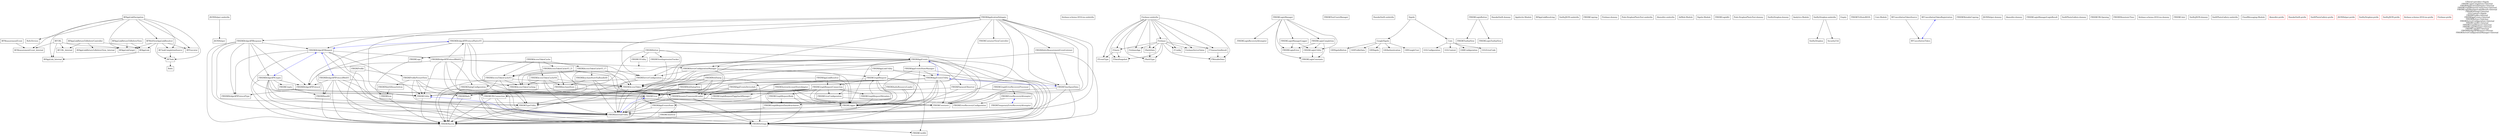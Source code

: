 digraph G {
	node [shape=box];
	"BFAppLink_Internal" -> {};
	"JSONHelper-umbrella" -> "JSONHelper";
	"FBSDKBridgeAPIProtocolNativeV1" -> "FBSDKBridgeAPIProtocol";
	"FBSDKBridgeAPIProtocolNativeV1" -> "FBSDKInternalUtility";
	"FBSDKBridgeAPIProtocolNativeV1" -> "FBSDKBase64";
	"FBSDKBridgeAPIProtocolNativeV1" -> "FBSDKSettings";
	"FBSDKBridgeAPIProtocolNativeV1" -> "FBSDKTypeUtility";
	"FBSDKBridgeAPIProtocolNativeV1" -> "FBSDKError";
	"FBSDKBridgeAPIProtocolNativeV1" -> "FBSDKConstants";
	"firebase-schema-2016-ios-umbrella" -> {};
	"FBSDKErrorRecoveryConfiguration" -> {};
	"FDataSnapshot" -> {};
	"_FBSDKLoginRecoveryAttempter" -> {};
	"FBSDKAccessTokenCacheV3_17" -> "FBSDKDynamicFrameworkLoader";
	"FBSDKAccessTokenCacheV3_17" -> "FBSDKAccessToken";
	"FBSDKAccessTokenCacheV3_17" -> "FBSDKKeychainStoreViaBundleID";
	"FBSDKAccessTokenCacheV3_17" -> "FBSDKAccessTokenCacheV3";
	"FBSDKAccessTokenCacheV3_17" -> "FBSDKSettings";
	"FBSDKAccessTokenCacheV3_17" -> "FBSDKAccessTokenCaching";
	"FBSDKTestUsersManager" -> {};
	"FBSDKGraphRequestBody" -> "FBSDKGraphRequestDataAttachment";
	"FBSDKGraphRequestBody" -> "FBSDKLogger";
	"FBSDKGraphRequestBody" -> "FBSDKSettings";
	"HanekeSwift-umbrella" -> {};
	"GGLConfiguration" -> {};
	"GoogleSignIn" -> "GIDSignInButton";
	"GoogleSignIn" -> "GIDProfileData";
	"GoogleSignIn" -> "GIDSignIn";
	"GoogleSignIn" -> "GIDAuthentication";
	"GoogleSignIn" -> "GIDGoogleUser";
	"BFAppLink" -> "BFAppLink_Internal";
	"BFTask" -> "Bolts";
	"FBSDKAccessToken" -> "FBSDKGraphRequestPiggybackManager";
	"FBSDKAccessToken" -> "FBSDKInternalUtility";
	"FBSDKAccessToken" -> "FBSDKMath";
	"FBSDKTooltipView" -> {};
	"FBSDKErrorRecoveryAttempter" -> "FBSDKErrorRecoveryConfiguration";
	"HanekeSwift-dummy" -> {};
	"AppInvite-Module" -> {};
	"BFExecutor" -> {};
	"GGLContext" -> {};
	"BFAppLinkTarget" -> {};
	"BFAppLinkResolving" -> {};
	"FBSDKLoginConstants" -> {};
	"FBSDKAppLinkResolver" -> "FBSDKUtility";
	"FBSDKAppLinkResolver" -> "FBSDKLogger";
	"FBSDKAppLinkResolver" -> "FBSDKGraphRequestConnection";
	"FBSDKGraphRequestPiggybackManager" -> {};
	"FBSDKCloseIcon" -> "FBSDKMacros";
	"FBSDKIcon" -> "FBSDKMacros";
	"FBSDKMacros" -> {};
	"FBSDKGraphRequest" -> "FBSDKLogger";
	"FBSDKGraphRequest" -> "FBSDKCoreKit";
	"FBSDKGraphRequest" -> "FBSDKInternalUtility";
	"FBSDKGraphRequest" -> "FBSDKAccessToken";
	"FBSDKGraphRequest" -> "FBSDKGraphRequestDataAttachment";
	"FBSDKGraphRequest" -> "FBSDKGraphRequestConnection";
	"FBSDKLoginManagerLogger" -> "FBSDKLoginError";
	"FBSDKLoginManagerLogger" -> "FBSDKLoginUtility";
	"BFMeasurementEvent" -> "BFMeasurementEvent_Internal";
	"FQuery" -> "FEventType";
	"FQuery" -> "FDataSnapshot";
	"SwiftyJSON-umbrella" -> {};
	"FBSDKLoginError" -> {};
	"FBSDKCopying" -> {};
	"FBSDKAudioResourceLoader" -> "FBSDKLogger";
	"FBSDKAudioResourceLoader" -> "FBSDKSettings";
	"FBSDKAudioResourceLoader" -> "FBSDKDynamicFrameworkLoader";
	"FBSDKProfile" -> "FBSDKMacros";
	"FBSDKProfile" -> "FBSDKProfilePictureView";
	"FAuthType" -> {};
	"FBSDKLogger" -> "FBSDKInternalUtility";
	"GMRConfiguration" -> {};
	"FBSDKKeychainStore" -> "FBSDKMacros";
	"FBSDKKeychainStore" -> "FBSDKDynamicFrameworkLoader";
	"FBSDKWebDialog" -> "FBSDKDynamicFrameworkLoader";
	"FBSDKWebDialog" -> "FBSDKTypeUtility";
	"FBSDKWebDialog" -> "FBSDKInternalUtility";
	"FBSDKWebDialog" -> "FBSDKAccessToken";
	"FBSDKWebDialog" -> "FBSDKWebDialogView";
	"FBSDKWebDialog" -> "FBSDKSettings";
	"GIDGoogleUser" -> {};
	"FBSDKCrypto" -> "FBSDKBase64";
	"FBSDKCrypto" -> "FBSDKDynamicFrameworkLoader";
	"Bolts" -> {};
	"FBSDKErrorConfiguration" -> "FBSDKErrorRecoveryConfiguration";
	"GIDSignIn" -> {};
	"FBSDKBridgeAPIResponse" -> "FBSDKBridgeAPIProtocol";
	"FBSDKBridgeAPIResponse" -> "FBSDKMacros";
	"FBSDKBridgeAPIResponse" -> "FBSDKInternalUtility";
	"FBSDKBridgeAPIResponse" -> "FBSDKBridgeAPICrypto";
	"FBSDKBridgeAPIResponse" -> "FBSDKUtility";
	"FBSDKBridgeAPIResponse" -> "FBSDKTypeUtility";
	"FBSDKBridgeAPIResponse" -> "FBSDKBridgeAPIProtocolType";
	"FBSDKBridgeAPIResponse" -> "FBSDKBridgeAPIRequest";
	"Firebase-dummy" -> {};
	"FBSDKBridgeAPIRequest" -> "FBSDKMacros";
	"FBSDKBridgeAPIRequest" -> "FBSDKInternalUtility";
	"FBSDKBridgeAPIRequest" -> "FBSDKSettings";
	"FBSDKBridgeAPIRequest" -> "FBSDKUtility";
	"FBSDKBridgeAPIRequest" -> "FBSDKBridgeAPIProtocolWebV2";
	"FBSDKBridgeAPIRequest" -> "FBSDKBridgeAPIProtocolType";
	"FBSDKCoreKit" -> {};
	"FBSDKGraphRequestConnection" -> "FBSDKGraphRequestDataAttachment";
	"FBSDKGraphRequestConnection" -> "FBSDKGraphRequestBody";
	"FBSDKGraphRequestConnection" -> "FBSDKErrorConfiguration";
	"FBSDKGraphRequestConnection" -> "FBSDKInternalUtility";
	"FBSDKGraphRequestConnection" -> "FBSDKLogger";
	"FBSDKGraphRequestConnection" -> "FBSDKGraphRequestPiggybackManager";
	"FBSDKGraphRequestConnection" -> "FBSDKGraphRequestMetadata";
	"FBSDKGraphRequestConnection" -> "FBSDKURLConnection";
	"FBSDKGraphRequestConnection" -> "FBSDKError";
	"FBSDKGraphRequestConnection" -> "FBSDKConstants";
	"Pods-DropboxPhotoTest-umbrella" -> {};
	"FBSDKMaleSilhouetteIcon" -> "FBSDKIcon";
	"Alamofire-umbrella" -> {};
	"FBSDKGraphRequestDataAttachment" -> "FBSDKMacros";
	"AdMob-Module" -> {};
	"BFAppLinkReturnToRefererView_Internal" -> {};
	"BFURL" -> "BFAppLink_Internal";
	"BFURL" -> "BFURL_Internal";
	"BFURL" -> "BFAppLinkTarget";
	"BFURL" -> "BFMeasurementEvent_Internal";
	"FMutableData" -> {};
	"FBSDKApplicationDelegate" -> "FBSDKDynamicFrameworkLoader";
	"FBSDKApplicationDelegate" -> "FBSDKInternalUtility";
	"FBSDKApplicationDelegate" -> "FBSDKLogger";
	"FBSDKApplicationDelegate" -> "FBSDKUtility";
	"FBSDKApplicationDelegate" -> "FBSDKBoltsMeasurementEventListener";
	"FBSDKApplicationDelegate" -> "FBSDKServerConfiguration";
	"FBSDKApplicationDelegate" -> "FBSDKContainerViewController";
	"FBSDKApplicationDelegate" -> "FBSDKBridgeAPIRequest";
	"FBSDKApplicationDelegate" -> "FBSDKTimeSpentData";
	"FBSDKApplicationDelegate" -> "FBSDKError";
	"FBSDKApplicationDelegate" -> "FBSDKConstants";
	"FBSDKApplicationDelegate" -> "FBSDKBridgeAPIResponse";
	"FBSDKApplicationDelegate" -> "FBSDKServerConfigurationManager";
	"SignIn-Module" -> {};
	"FirebaseApp" -> {};
	"FBSDKAccessTokenCache" -> "FBSDKAccessTokenCacheV3_17";
	"FBSDKAccessTokenCache" -> "FBSDKAccessTokenCacheV4";
	"FBSDKAccessTokenCache" -> "FBSDKAccessTokenCacheV3";
	"FBSDKAccessTokenCache" -> "FBSDKAccessTokenCacheV3_21";
	"FBSDKAccessTokenCache" -> "FBSDKAccessTokenCaching";
	"FBSDKUIUtility" -> "../FBSDKMath";
	"FBSDKDynamicFrameworkLoader" -> "FBSDKLogger";
	"FBSDKDynamicFrameworkLoader" -> "FBSDKSettings";
	"BFAppLinkReturnToRefererView" -> "BFAppLink";
	"BFAppLinkReturnToRefererView" -> "BFAppLinkTarget";
	"FBSDKBridgeAPIProtocolWebV2" -> "FBSDKDialogConfiguration";
	"FBSDKBridgeAPIProtocolWebV2" -> "FBSDKBridgeAPIProtocol";
	"FBSDKBridgeAPIProtocolWebV2" -> "FBSDKInternalUtility";
	"FBSDKBridgeAPIProtocolWebV2" -> "FBSDKUtility";
	"FBSDKBridgeAPIProtocolWebV2" -> "FBSDKBridgeAPIProtocolNativeV1";
	"FBSDKBridgeAPIProtocolWebV2" -> "FBSDKServerConfiguration";
	"FBSDKBridgeAPIProtocolWebV2" -> "FBSDKError";
	"FBSDKBridgeAPIProtocolWebV2" -> "FBSDKServerConfigurationManager";
	"FBSDKSettings" -> "FBSDKCoreKit";
	"GIDAuthentication" -> {};
	"FBSDKPaymentObserver" -> "FBSDKDynamicFrameworkLoader";
	"FBSDKPaymentObserver" -> "FBSDKLogger";
	"FBSDKPaymentObserver" -> "FBSDKSettings";
	"FBSDKLoginKit" -> {};
	"FBSDKTimeSpentData" -> "FBSDKInternalUtility";
	"FBSDKTimeSpentData" -> "FBSDKLogger";
	"FBSDKTimeSpentData" -> "FBSDKSettings";
	"FBSDKError" -> "FBSDKTypeUtility";
	"FBSDKError" -> "FBSDKConstants";
	"FBSDKAccessTokenCacheV3_21" -> "FBSDKKeychainStore";
	"FBSDKAccessTokenCacheV3_21" -> "FBSDKDynamicFrameworkLoader";
	"FBSDKAccessTokenCacheV3_21" -> "FBSDKAccessToken";
	"FBSDKAccessTokenCacheV3_21" -> "FBSDKAccessTokenCacheV3";
	"FBSDKAccessTokenCacheV3_21" -> "FBSDKSettings";
	"FBSDKAccessTokenCacheV3_21" -> "FBSDKAccessTokenCaching";
	"BFMeasurementEvent_Internal" -> {};
	"FBSDKLogo" -> "FBSDKIcon";
	"FBSDKInternalUtility" -> "FBSDKMacros";
	"FBSDKInternalUtility" -> "FBSDKSettings";
	"FBSDKLoginTooltipView" -> {};
	"Pods-DropboxPhotoTest-dummy" -> {};
	"SwiftyDropbox-dummy" -> {};
	"FBSDKLoginCompletion" -> "FBSDKLoginError";
	"FBSDKLoginCompletion" -> "FBSDKLoginConstants";
	"FBSDKLoginCompletion" -> "FBSDKLoginUtility";
	"Analytics-Module" -> {};
	"SwiftyDropbox-umbrella" -> "SwiftyDropbox";
	"SwiftyDropbox-umbrella" -> "SecurityUtil";
	"SecurityUtil" -> {};
	"Empty" -> {};
	"Core" -> "GGLContext";
	"Core" -> "GGLErrorCode";
	"Core" -> "GMRConfiguration";
	"Core" -> "GGLConfiguration";
	"FBSDKButton" -> "FBSDKLogo";
	"FBSDKButton" -> "FBSDKUIUtility";
	"FBSDKButton" -> "FBSDKViewImpressionTracker";
	"FBSDKButton" -> "FBSDKAppEvents";
	"FBSDKButton" -> "FBSDKAccessToken";
	"FBSDKButton" -> "FBSDKMath";
	"SignIn" -> "Core";
	"SignIn" -> "GoogleSignIn";
	"FBSDKAppEvents" -> "FBSDKAccessToken";
	"FBSDKAppEvents" -> "FBSDKLogger";
	"FBSDKAppEvents" -> "FBSDKUtility";
	"FBSDKAppEvents" -> "FBSDKServerConfigurationManager";
	"FBSDKAppEvents" -> "FBSDKAppEventsState";
	"FBSDKAppEvents" -> "FBSDKAppEventsStateManager";
	"FBSDKAppEvents" -> "FBSDKMacros";
	"FBSDKAppEvents" -> "FBSDKSettings";
	"FBSDKAppEvents" -> "FBSDKPaymentObserver";
	"FBSDKAppEvents" -> "FBSDKServerConfiguration";
	"FBSDKAppEvents" -> "FBSDKInternalUtility";
	"FBSDKAppEvents" -> "FBSDKTimeSpentData";
	"FBSDKAppEvents" -> "FBSDKError";
	"FBSDKAppEvents" -> "FBSDKConstants";
	"FBSDKViewImpressionTracker" -> "FBSDKAccessToken";
	"FConfig" -> {};
	"FBSDKContainerViewController" -> {};
	"FBSDKTriStateBOOL" -> {};
	"BFAppLinkNavigation" -> "BFTask";
	"BFAppLinkNavigation" -> "BFTaskCompletionSource";
	"BFAppLinkNavigation" -> "BFAppLink_Internal";
	"BFAppLinkNavigation" -> "BFWebViewAppLinkResolver";
	"BFAppLinkNavigation" -> "BFExecutor";
	"BFAppLinkNavigation" -> "BoltsVersion";
	"BFAppLinkNavigation" -> "BFAppLinkTarget";
	"BFAppLinkNavigation" -> "BFMeasurementEvent_Internal";
	"Core-Module" -> {};
	"BFCancellationTokenSource" -> "BFCancellationToken";
	"FBSDKAccessTokenCacheV3" -> "FBSDKTypeUtility";
	"FBSDKAccessTokenCacheV3" -> "FBSDKMacros";
	"FBSDKAccessTokenCacheV3" -> "FBSDKAccessToken";
	"FBSDKAccessTokenCacheV3" -> "FBSDKSettings";
	"FBSDKAccessTokenCacheV3" -> "FBSDKAccessTokenCaching";
	"FBSDKAppEventsDeviceInfo" -> "FBSDKInternalUtility";
	"FBSDKAppEventsDeviceInfo" -> "FBSDKDynamicFrameworkLoader";
	"FBSDKAppEventsDeviceInfo" -> "FBSDKUtility";
	"FBSDKMutableCopying" -> {};
	"JSONHelper-dummy" -> {};
	"GIDSignInButton" -> {};
	"Firebase" -> "FAuthType";
	"Firebase" -> "FirebaseServerValue";
	"Firebase" -> "FMutableData";
	"Firebase" -> "FConfig";
	"Firebase" -> "FDataSnapshot";
	"Firebase" -> "FAuthData";
	"Firebase" -> "FirebaseApp";
	"Firebase" -> "FQuery";
	"Firebase" -> "FTransactionResult";
	"BFAppLinkReturnToRefererController" -> "BFURL_Internal";
	"BFAppLinkReturnToRefererController" -> "BFAppLink";
	"BFAppLinkReturnToRefererController" -> "BFAppLinkReturnToRefererView_Internal";
	"Alamofire-dummy" -> {};
	"FBSDKBridgeAPIProtocolType" -> {};
	"FBSDKGraphRequestMetadata" -> "FBSDKMacros";
	"FBSDKGraphRequestMetadata" -> "FBSDKGraphRequest";
	"FBSDKAppEventsState" -> "FBSDKMacros";
	"FBSDKAppEventsState" -> "FBSDKInternalUtility";
	"FBSDKKeychainStoreViaBundleID" -> "FBSDKKeychainStore";
	"FBSDKKeychainStoreViaBundleID" -> "FBSDKDynamicFrameworkLoader";
	"FBSDKKeychainStoreViaBundleID" -> "FBSDKInternalUtility";
	"FBSDKAppLinkUtility" -> "FBSDKUtility";
	"FBSDKAppLinkUtility" -> "FBSDKGraphRequest";
	"FBSDKAppLinkUtility" -> "FBSDKSettings";
	"FBSDKAppLinkUtility" -> "FBSDKAppEventsUtility";
	"FirebaseServerValue" -> {};
	"FBSDKAccessTokenCacheV4" -> "FBSDKKeychainStore";
	"FBSDKAccessTokenCacheV4" -> "FBSDKDynamicFrameworkLoader";
	"FBSDKAccessTokenCacheV4" -> "FBSDKInternalUtility";
	"FBSDKAccessTokenCacheV4" -> "FBSDKAccessToken";
	"FBSDKAccessTokenCacheV4" -> "FBSDKAccessTokenCaching";
	"FBSDKLoginManagerLoginResult" -> {};
	"BFURL_Internal" -> {};
	"SwiftPhotoGallery-dummy" -> {};
	"FBSDKLoginManager" -> "FBSDKLoginError";
	"FBSDKLoginManager" -> "FBSDKLoginConstants";
	"FBSDKLoginManager" -> "FBSDKLoginManagerLogger";
	"FBSDKLoginManager" -> "FBSDKLoginCompletion";
	"FBSDKLoginManager" -> "FBSDKLoginUtility";
	"FBSDKLoginManager" -> "_FBSDKLoginRecoveryAttempter";
	"FBSDKURLOpening" -> {};
	"FBSDKConstants" -> {};
	"FBSDKAccessTokenCaching" -> {};
	"FBSDKMonotonicTime" -> {};
	"FBSDKDialogConfiguration" -> "FBSDKMacros";
	"firebase-schema-2016-ios-dummy" -> {};
	"FBSDKURLConnection" -> "FBSDKMacros";
	"FBSDKURLConnection" -> "FBSDKLogger";
	"FBSDKURLConnection" -> "FBSDKSettings";
	"FBSDKURLConnection" -> "FBSDKInternalUtility";
	"FBSDKProfilePictureView" -> "FBSDKUtility";
	"FBSDKProfilePictureView" -> "FBSDKMaleSilhouetteIcon";
	"FBSDKProfilePictureView" -> "FBSDKAccessToken";
	"FBSDKProfilePictureView" -> "FBSDKInternalUtility";
	"FBSDKProfilePictureView" -> "FBSDKURLConnection";
	"FBSDKProfilePictureView" -> "FBSDKMath";
	"FBSDKLoginUtility" -> "FBSDKLoginConstants";
	"FBSDKBoltsMeasurementEventListener" -> "FBSDKTimeSpentData";
	"FBSDKTypeUtility" -> "FBSDKMacros";
	"FBSDKServerConfigurationManager" -> "FBSDKGraphRequest";
	"FBSDKServerConfigurationManager" -> "FBSDKTypeUtility";
	"FBSDKServerConfigurationManager" -> "FBSDKServerConfiguration";
	"FBSDKServerConfigurationManager" -> "FBSDKInternalUtility";
	"FBSDKServerConfigurationManager" -> "FBSDKLogger";
	"FBSDKServerConfigurationManager" -> "FBSDKSettings";
	"FBSDKGraphErrorRecoveryProcessor" -> "FBSDKErrorRecoveryAttempter";
	"FBSDKGraphErrorRecoveryProcessor" -> "FBSDKConstants";
	"FEventType" -> {};
	"FBSDKBridgeAPIProtocol" -> "FBSDKBridgeAPIProtocolType";
	"FAuthData" -> "FAuthType";
	"FBSDKBase64" -> "FBSDKMacros";
	"FBSDKAppEventsStateManager" -> "FBSDKLogger";
	"FBSDKAppEventsStateManager" -> "FBSDKAppEventsState";
	"FBSDKAppEventsStateManager" -> "FBSDKSettings";
	"FBSDKAppEventsStateManager" -> "FBSDKAppEventsUtility";
	"FBSDKAppEventsUtility" -> "FBSDKAppEventsDeviceInfo";
	"FBSDKAppEventsUtility" -> "FBSDKDynamicFrameworkLoader";
	"FBSDKAppEventsUtility" -> "FBSDKAccessToken";
	"FBSDKAppEventsUtility" -> "FBSDKLogger";
	"FBSDKAppEventsUtility" -> "FBSDKSettings";
	"FBSDKAppEventsUtility" -> "FBSDKMacros";
	"FBSDKAppEventsUtility" -> "FBSDKInternalUtility";
	"FBSDKAppEventsUtility" -> "FBSDKError";
	"FBSDKAppEventsUtility" -> "FBSDKConstants";
	"Firebase-umbrella" -> "FEventType";
	"Firebase-umbrella" -> "FAuthType";
	"Firebase-umbrella" -> "Firebase";
	"Firebase-umbrella" -> "FirebaseServerValue";
	"Firebase-umbrella" -> "FMutableData";
	"Firebase-umbrella" -> "FConfig";
	"Firebase-umbrella" -> "FDataSnapshot";
	"Firebase-umbrella" -> "FAuthData";
	"Firebase-umbrella" -> "FirebaseApp";
	"Firebase-umbrella" -> "FQuery";
	"Firebase-umbrella" -> "FTransactionResult";
	"FBSDKMath" -> "FBSDKMacros";
	"BFWebViewAppLinkResolver" -> "BFTaskCompletionSource";
	"BFWebViewAppLinkResolver" -> "BFTask";
	"BFWebViewAppLinkResolver" -> "BFExecutor";
	"BFWebViewAppLinkResolver" -> "BFAppLinkTarget";
	"BFWebViewAppLinkResolver" -> "BFAppLink";
	"FBSDKBridgeAPIProtocolWebV1" -> "FBSDKBridgeAPIProtocol";
	"FBSDKBridgeAPIProtocolWebV1" -> "FBSDKMacros";
	"FBSDKBridgeAPIProtocolWebV1" -> "FBSDKInternalUtility";
	"FBSDKBridgeAPIProtocolWebV1" -> "FBSDKBase64";
	"FBSDKBridgeAPIProtocolWebV1" -> "FBSDKSettings";
	"FBSDKBridgeAPIProtocolWebV1" -> "FBSDKTypeUtility";
	"FBSDKBridgeAPIProtocolWebV1" -> "FBSDKError";
	"FBSDKSystemAccountStoreAdapter" -> "FBSDKDynamicFrameworkLoader";
	"FBSDKSystemAccountStoreAdapter" -> "FBSDKError";
	"FBSDKSystemAccountStoreAdapter" -> "FBSDKConstants";
	"FBSDKSystemAccountStoreAdapter" -> "FBSDKLogger";
	"FBSDKColor" -> {};
	"GIDProfileData" -> {};
	"SwiftyJSON-dummy" -> {};
	"FTransactionResult" -> "FMutableData";
	"GGLErrorCode" -> {};
	"JSONHelper" -> {};
	"SwiftyDropbox" -> {};
	"FBSDKWebDialogView" -> "FBSDKUtility";
	"FBSDKWebDialogView" -> "FBSDKError";
	"FBSDKWebDialogView" -> "FBSDKTypeUtility";
	"FBSDKWebDialogView" -> "FBSDKCloseIcon";
	"FBSDKUtility" -> "FBSDKMacros";
	"BFTaskCompletionSource" -> "BFTask";
	"FBSDKServerConfiguration" -> "FBSDKMacros";
	"FBSDKServerConfiguration" -> "FBSDKInternalUtility";
	"FBSDKServerConfiguration" -> "FBSDKDialogConfiguration";
	"FBSDKServerConfiguration" -> "FBSDKErrorConfiguration";
	"SwiftPhotoGallery-umbrella" -> {};
	"CloudMessaging-Module" -> {};
	"BoltsVersion" -> {};
	"FBSDKLoginButton" -> "FBSDKLoginTooltipView";
	"FBSDKLoginButton" -> "FBSDKTooltipView";
	"FBSDKBridgeAPICrypto" -> "FBSDKBridgeAPIProtocol";
	"FBSDKBridgeAPICrypto" -> "FBSDKMacros";
	"FBSDKBridgeAPICrypto" -> "FBSDKInternalUtility";
	"FBSDKBridgeAPICrypto" -> "FBSDKSettings";
	"FBSDKBridgeAPICrypto" -> "FBSDKUtility";
	"FBSDKBridgeAPICrypto" -> "FBSDKError";
	"FBSDKBridgeAPICrypto" -> "FBSDKCrypto";
	"FBSDKBridgeAPICrypto" -> "FBSDKConstants";
	
	"Alamofire-prefix" [color=red];
	"HanekeSwift-prefix" [color=red];
	"SwiftPhotoGallery-prefix" [color=red];
	"JSONHelper-prefix" [color=red];
	"SwiftyDropbox-prefix" [color=red];
	"SwiftyJSON-prefix" [color=red];
	"firebase-schema-2016-ios-prefix" [color=red];
	"Firebase-prefix" [color=red];
	
	edge [color=blue, dir=both];
	"FBSDKBridgeAPIRequest" -> "FBSDKBridgeAPICrypto";
	"FBSDKBridgeAPIRequest" -> "FBSDKBridgeAPIProtocolWebV1";
	"BFCancellationTokenRegistration" -> "BFCancellationToken";
	"FBSDKUtility" -> "FBSDKInternalUtility";
	"FBSDKError" -> "FBSDKInternalUtility";
	"FBSDKAppEventsUtility" -> "FBSDKAppEvents";
	"FBSDKErrorRecoveryAttempter" -> "_FBSDKTemporaryErrorRecoveryAttempter";
	"FBSDKBridgeAPIProtocolNativeV1" -> "FBSDKBridgeAPIRequest";
	"FBSDKAppEventsUtility" -> "FBSDKTimeSpentData";
	"../FBSDKMath" [color=gray, style=dashed, fontcolor=gray]
	
	edge [color=black];
	node [shape=plaintext];
	"Categories" [label="UIViewController+SignIn\nFBSDKLoginCompletion+Internal\nFBSDKApplicationDelegate+Internal\nFBSDKGraphRequestConnection+Internal\nFBSDKLoginManagerLoginResult+Internal\nFBSDKSettings+Internal\nGGLContext+SignIn\nFBSDKProfile+Internal\nFBSDKAppEvents+Internal\nFBSDKButton+Subclass\nFBSDKServerConfiguration+Internal\nFBSDKCoreKit+Internal\nFBSDKGraphRequest+Internal\nFBSDKLoginManager+Internal\nFBSDKLoginKit+Internal\nFBSDKBridgeAPIRequest+Private\nFBSDKServerConfigurationManager+Internal"];
}

